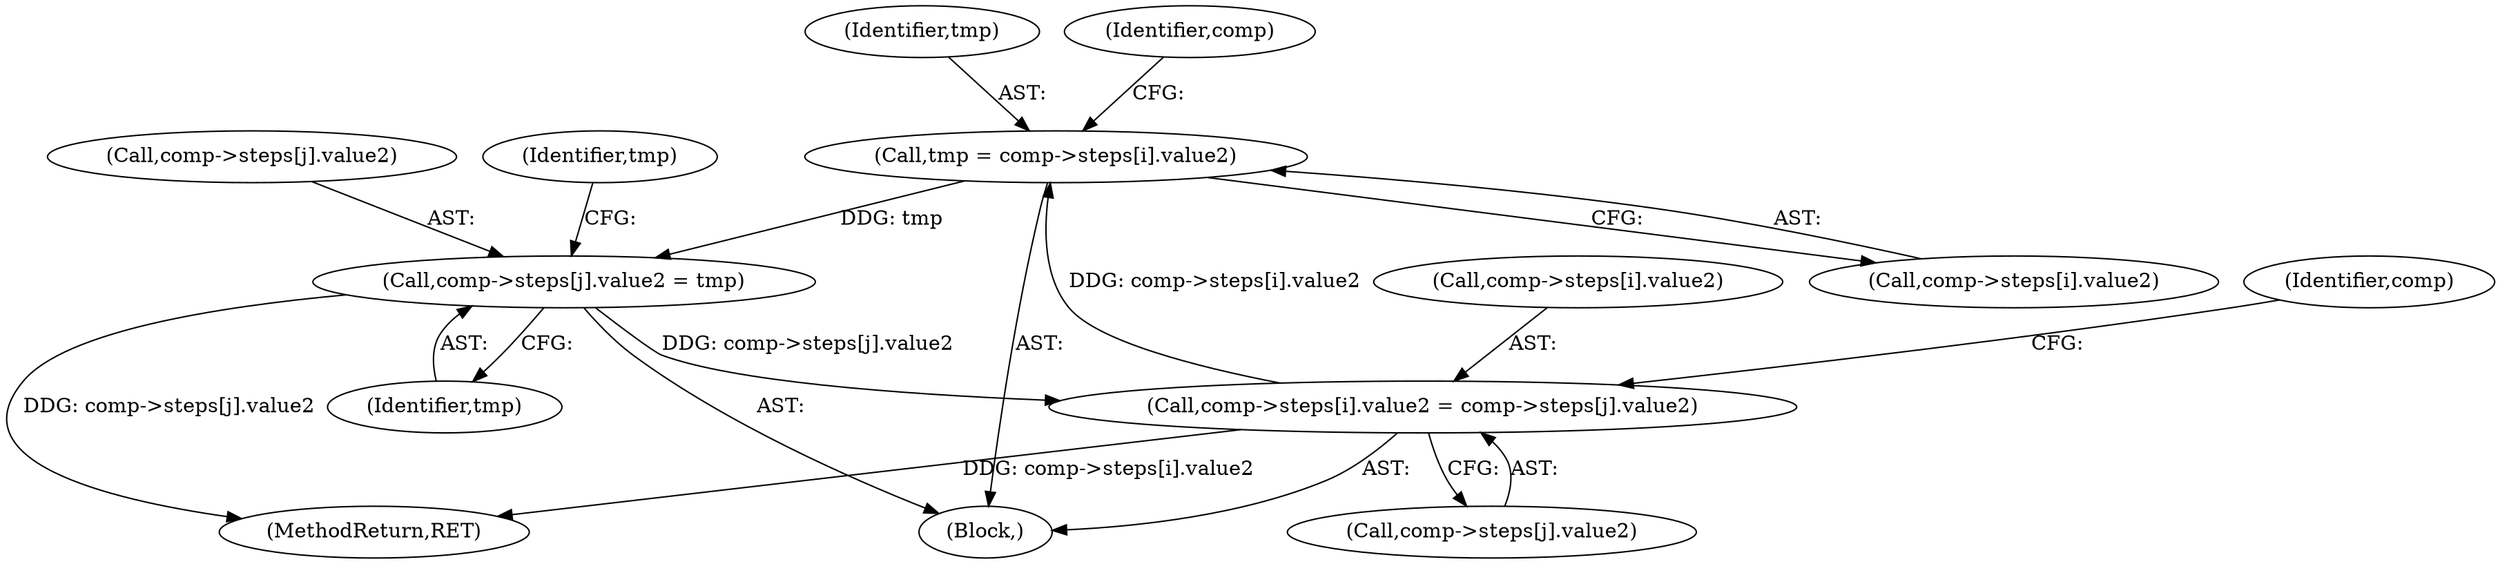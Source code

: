 digraph "0_Chrome_96dbafe288dbe2f0cc45fa3c39daf6d0c37acbab_26@pointer" {
"1000159" [label="(Call,tmp = comp->steps[i].value2)"];
"1000168" [label="(Call,comp->steps[i].value2 = comp->steps[j].value2)"];
"1000183" [label="(Call,comp->steps[j].value2 = tmp)"];
"1000159" [label="(Call,tmp = comp->steps[i].value2)"];
"1000160" [label="(Identifier,tmp)"];
"1000176" [label="(Call,comp->steps[j].value2)"];
"1000159" [label="(Call,tmp = comp->steps[i].value2)"];
"1000486" [label="(MethodReturn,RET)"];
"1000169" [label="(Call,comp->steps[i].value2)"];
"1000183" [label="(Call,comp->steps[j].value2 = tmp)"];
"1000193" [label="(Identifier,tmp)"];
"1000121" [label="(Block,)"];
"1000191" [label="(Identifier,tmp)"];
"1000184" [label="(Call,comp->steps[j].value2)"];
"1000168" [label="(Call,comp->steps[i].value2 = comp->steps[j].value2)"];
"1000172" [label="(Identifier,comp)"];
"1000187" [label="(Identifier,comp)"];
"1000161" [label="(Call,comp->steps[i].value2)"];
"1000159" -> "1000121"  [label="AST: "];
"1000159" -> "1000161"  [label="CFG: "];
"1000160" -> "1000159"  [label="AST: "];
"1000161" -> "1000159"  [label="AST: "];
"1000172" -> "1000159"  [label="CFG: "];
"1000168" -> "1000159"  [label="DDG: comp->steps[i].value2"];
"1000159" -> "1000183"  [label="DDG: tmp"];
"1000168" -> "1000121"  [label="AST: "];
"1000168" -> "1000176"  [label="CFG: "];
"1000169" -> "1000168"  [label="AST: "];
"1000176" -> "1000168"  [label="AST: "];
"1000187" -> "1000168"  [label="CFG: "];
"1000168" -> "1000486"  [label="DDG: comp->steps[i].value2"];
"1000183" -> "1000168"  [label="DDG: comp->steps[j].value2"];
"1000183" -> "1000121"  [label="AST: "];
"1000183" -> "1000191"  [label="CFG: "];
"1000184" -> "1000183"  [label="AST: "];
"1000191" -> "1000183"  [label="AST: "];
"1000193" -> "1000183"  [label="CFG: "];
"1000183" -> "1000486"  [label="DDG: comp->steps[j].value2"];
}
